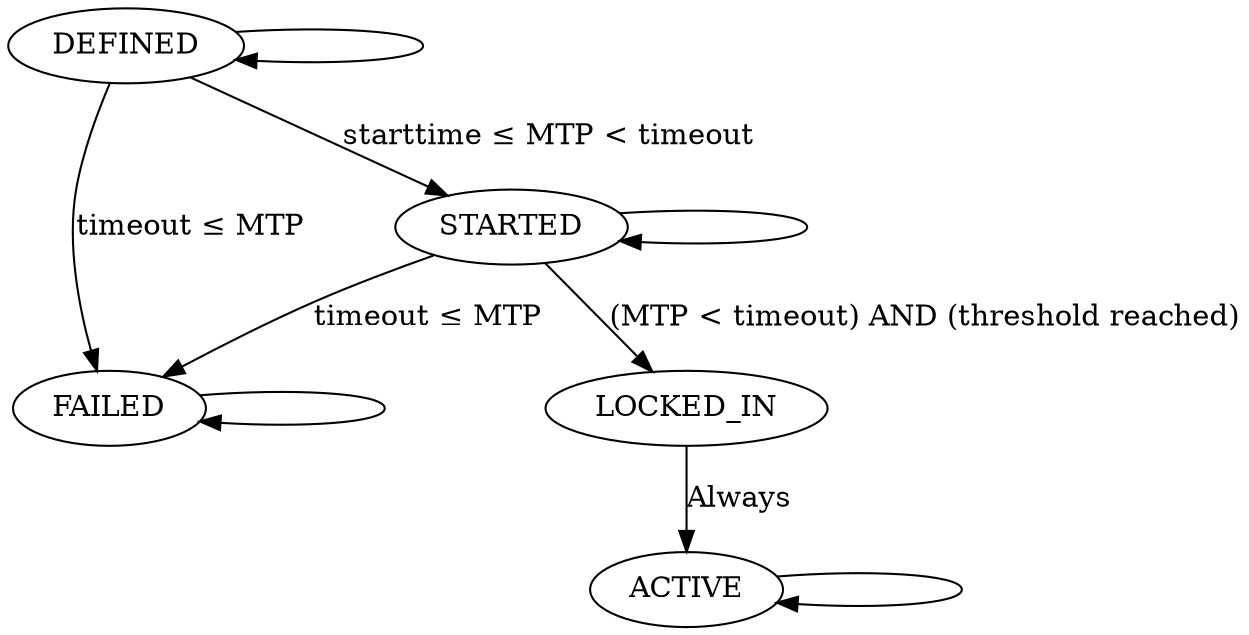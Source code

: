 /*   There are many ways to compile this, but one of them is:
 *
 *     $ dot -Tpng states.gv -o states.png
 */
digraph {
  /*   States. */
  DEFINED; FAILED; STARTED; LOCKED_IN; ACTIVE;

  /*   Relationships between states, labeled where applicable. */
  DEFINED -> DEFINED;
  DEFINED -> FAILED [label = "timeout ≤ MTP"];
  DEFINED -> STARTED [label = "starttime ≤ MTP < timeout"];
  FAILED -> FAILED;
  STARTED -> STARTED;
  STARTED -> FAILED [label = "timeout ≤ MTP"];
  STARTED -> LOCKED_IN [label = "(MTP < timeout) AND (threshold reached)"];
  LOCKED_IN -> ACTIVE [label = "Always"];
  ACTIVE -> ACTIVE;

  /*   Visualization hack to unclutter output. */
  nodesep = 1.2;
}

